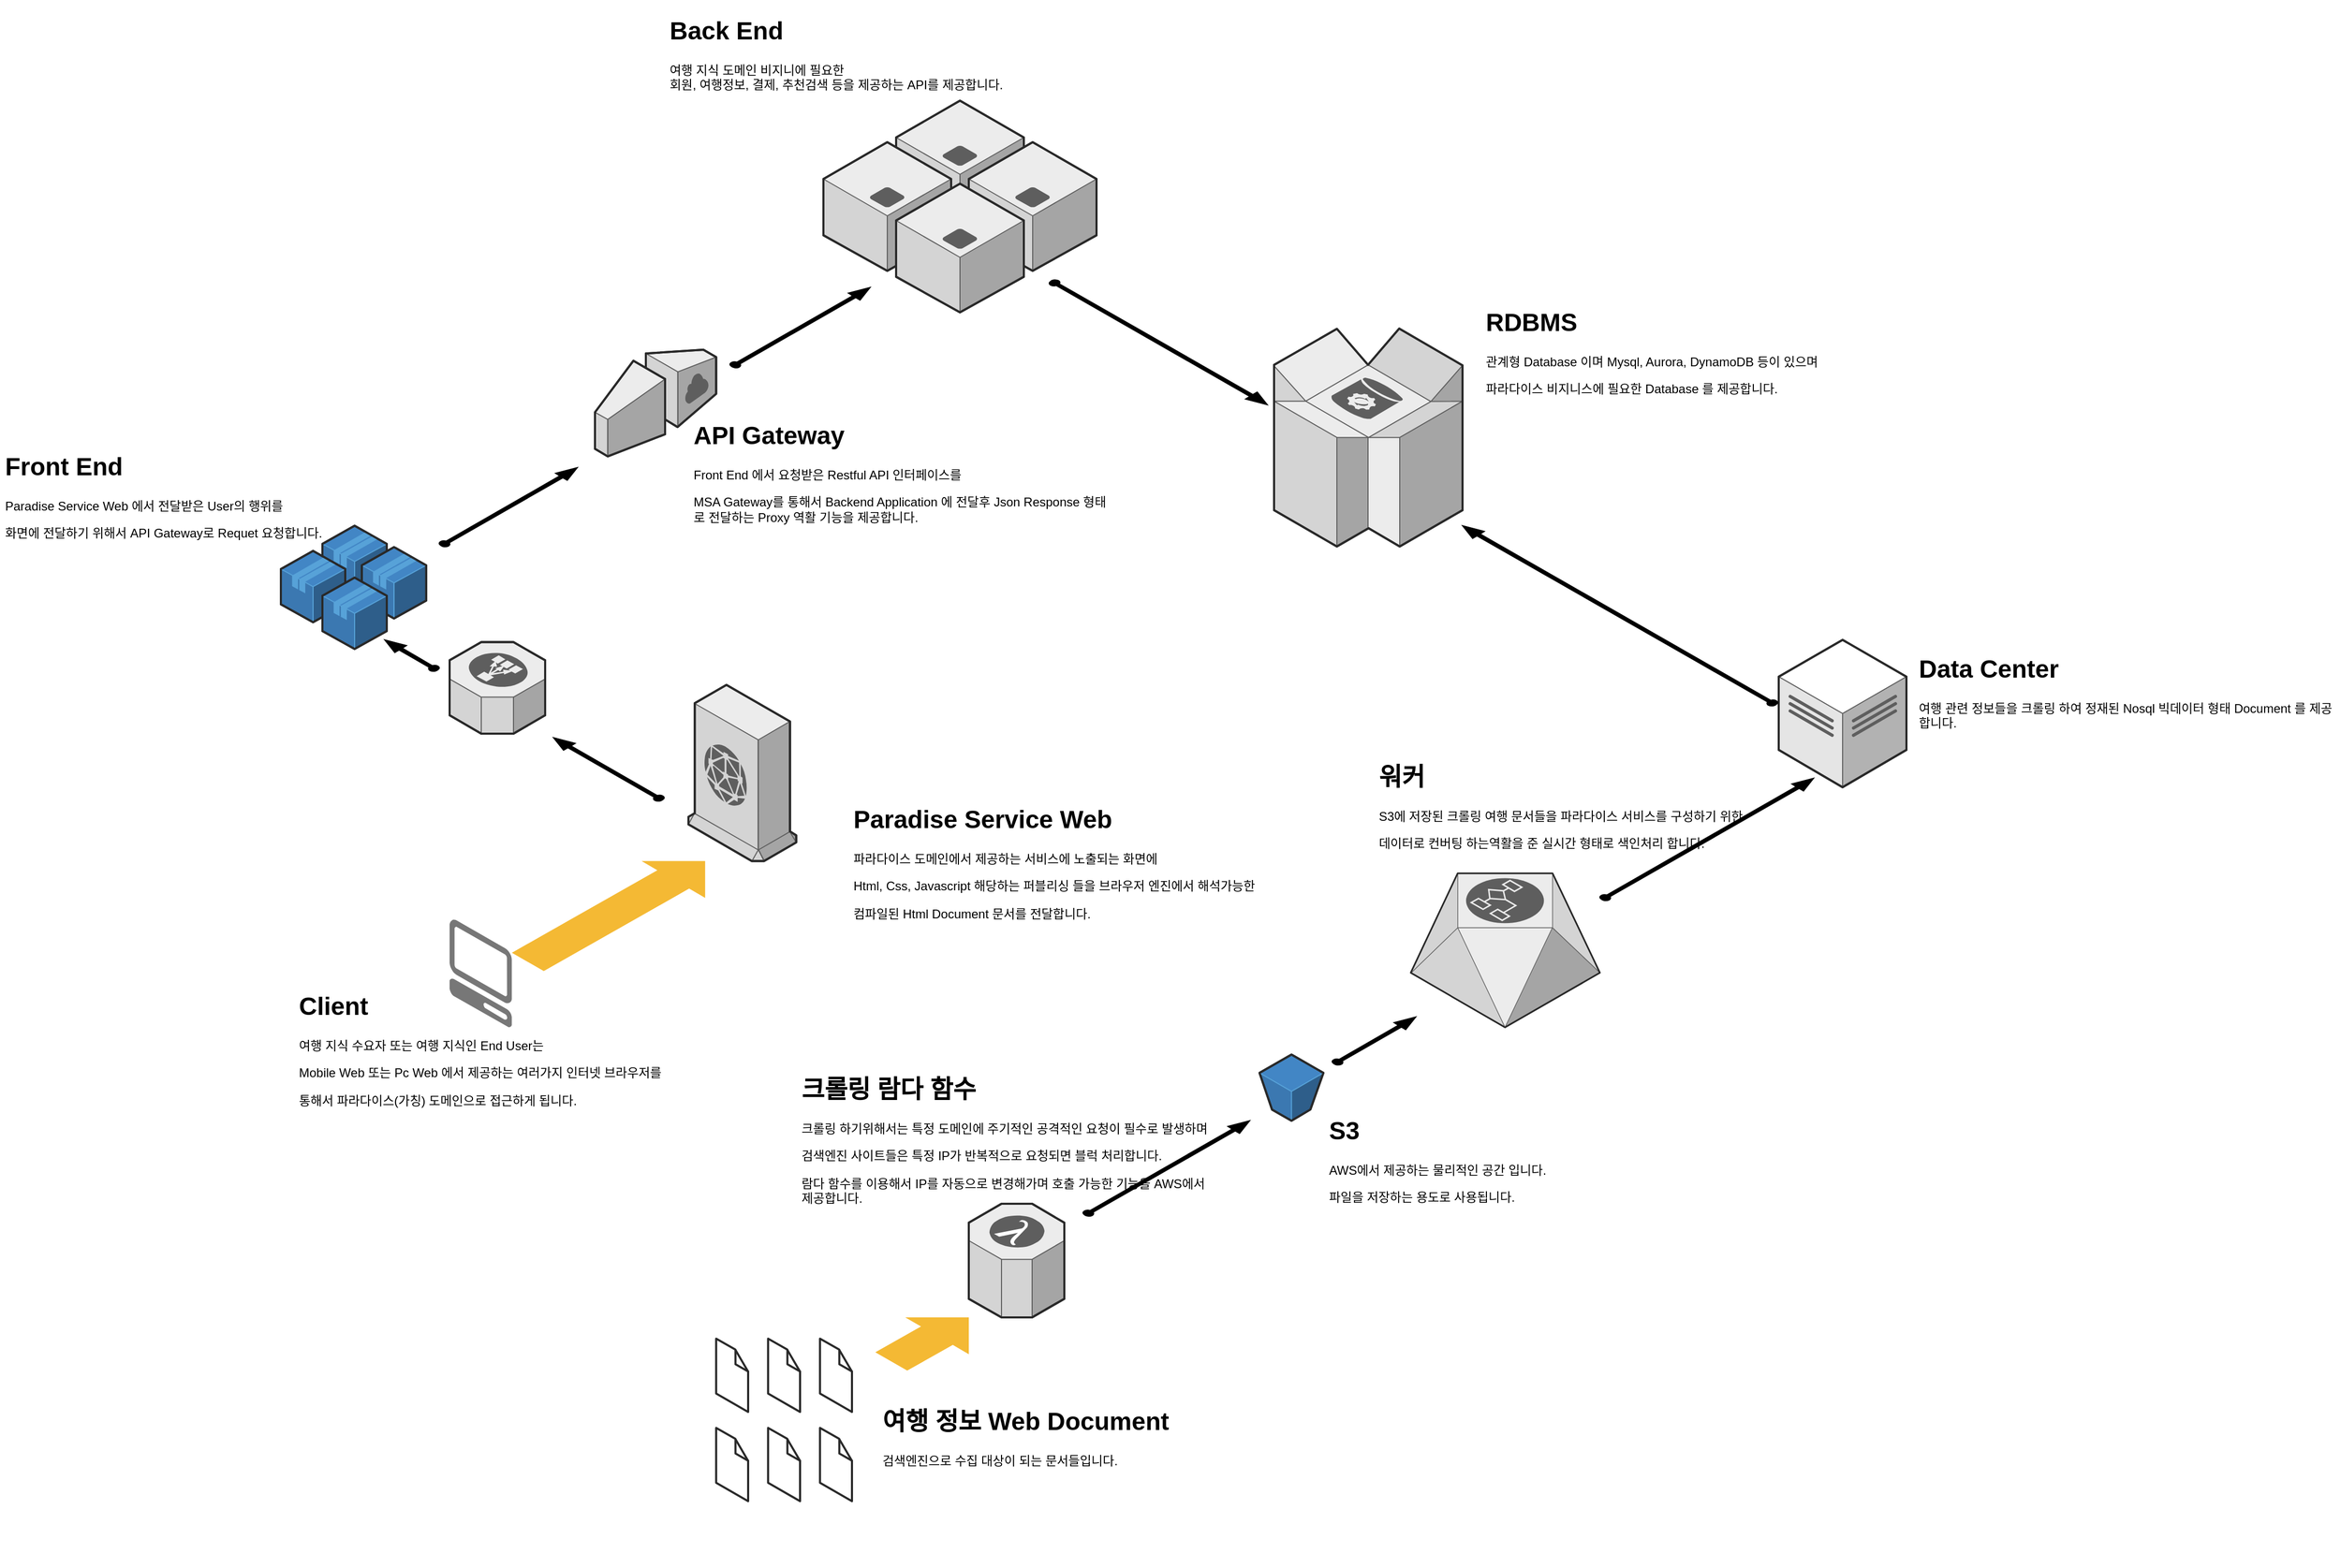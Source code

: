 <mxfile version="16.0.3" type="github">
  <diagram id="Z6NiFY0h-oDoV4ST4Vd7" name="Page-1">
    <mxGraphModel dx="2227" dy="1325" grid="1" gridSize="10" guides="1" tooltips="1" connect="1" arrows="1" fold="1" page="1" pageScale="1" pageWidth="2339" pageHeight="3300" math="0" shadow="0">
      <root>
        <mxCell id="0" />
        <mxCell id="1" parent="0" />
        <mxCell id="lUhxGxCZctTC5c8_h4Hy-3" value="" style="verticalLabelPosition=bottom;html=1;verticalAlign=top;strokeWidth=1;align=center;outlineConnect=0;dashed=0;outlineConnect=0;shape=mxgraph.aws3d.dataCenter;strokeColor=#5E5E5E;aspect=fixed;" vertex="1" parent="1">
          <mxGeometry x="1860" y="1006.6" width="123" height="142" as="geometry" />
        </mxCell>
        <mxCell id="lUhxGxCZctTC5c8_h4Hy-4" value="" style="verticalLabelPosition=bottom;html=1;verticalAlign=top;strokeWidth=1;align=center;outlineConnect=0;dashed=0;outlineConnect=0;shape=mxgraph.aws3d.file;aspect=fixed;strokeColor=#292929;" vertex="1" parent="1">
          <mxGeometry x="836.7" y="1680" width="30.8" height="70.6" as="geometry" />
        </mxCell>
        <mxCell id="lUhxGxCZctTC5c8_h4Hy-5" value="" style="verticalLabelPosition=bottom;html=1;verticalAlign=top;strokeWidth=1;align=center;outlineConnect=0;dashed=0;outlineConnect=0;shape=mxgraph.aws3d.file;aspect=fixed;strokeColor=#292929;" vertex="1" parent="1">
          <mxGeometry x="886.7" y="1680" width="30.8" height="70.6" as="geometry" />
        </mxCell>
        <mxCell id="lUhxGxCZctTC5c8_h4Hy-6" value="" style="verticalLabelPosition=bottom;html=1;verticalAlign=top;strokeWidth=1;align=center;outlineConnect=0;dashed=0;outlineConnect=0;shape=mxgraph.aws3d.file;aspect=fixed;strokeColor=#292929;" vertex="1" parent="1">
          <mxGeometry x="936.7" y="1680" width="30.8" height="70.6" as="geometry" />
        </mxCell>
        <mxCell id="lUhxGxCZctTC5c8_h4Hy-7" value="" style="verticalLabelPosition=bottom;html=1;verticalAlign=top;strokeWidth=1;align=center;outlineConnect=0;dashed=0;outlineConnect=0;shape=mxgraph.aws3d.file;aspect=fixed;strokeColor=#292929;" vertex="1" parent="1">
          <mxGeometry x="836.7" y="1766" width="30.8" height="70.6" as="geometry" />
        </mxCell>
        <mxCell id="lUhxGxCZctTC5c8_h4Hy-8" value="" style="verticalLabelPosition=bottom;html=1;verticalAlign=top;strokeWidth=1;align=center;outlineConnect=0;dashed=0;outlineConnect=0;shape=mxgraph.aws3d.file;aspect=fixed;strokeColor=#292929;" vertex="1" parent="1">
          <mxGeometry x="886.7" y="1766" width="30.8" height="70.6" as="geometry" />
        </mxCell>
        <mxCell id="lUhxGxCZctTC5c8_h4Hy-9" value="" style="verticalLabelPosition=bottom;html=1;verticalAlign=top;strokeWidth=1;align=center;outlineConnect=0;dashed=0;outlineConnect=0;shape=mxgraph.aws3d.file;aspect=fixed;strokeColor=#292929;" vertex="1" parent="1">
          <mxGeometry x="936.7" y="1766" width="30.8" height="70.6" as="geometry" />
        </mxCell>
        <mxCell id="lUhxGxCZctTC5c8_h4Hy-10" value="" style="verticalLabelPosition=bottom;html=1;verticalAlign=top;strokeWidth=1;align=center;outlineConnect=0;dashed=0;outlineConnect=0;shape=mxgraph.aws3d.client;aspect=fixed;strokeColor=none;fillColor=#777777;" vertex="1" parent="1">
          <mxGeometry x="580" y="1276" width="60" height="104" as="geometry" />
        </mxCell>
        <mxCell id="lUhxGxCZctTC5c8_h4Hy-11" value="" style="verticalLabelPosition=bottom;html=1;verticalAlign=top;strokeWidth=1;align=center;outlineConnect=0;dashed=0;outlineConnect=0;shape=mxgraph.aws3d.flatEdge;fillColor=#000000;aspect=fixed;" vertex="1" parent="1">
          <mxGeometry x="640" y="1219.8" width="186.09" height="106" as="geometry" />
        </mxCell>
        <mxCell id="lUhxGxCZctTC5c8_h4Hy-12" value="" style="verticalLabelPosition=bottom;html=1;verticalAlign=top;strokeWidth=1;align=center;outlineConnect=0;dashed=0;outlineConnect=0;shape=mxgraph.aws3d.internetGateway;fillColor=#ECECEC;strokeColor=#5E5E5E;aspect=fixed;rotation=0;" vertex="1" parent="1">
          <mxGeometry x="720" y="727" width="116.7" height="102.8" as="geometry" />
        </mxCell>
        <mxCell id="lUhxGxCZctTC5c8_h4Hy-13" value="" style="verticalLabelPosition=bottom;html=1;verticalAlign=top;strokeWidth=1;align=center;outlineConnect=0;dashed=0;outlineConnect=0;shape=mxgraph.aws3d.application_server;fillColor=#ECECEC;strokeColor=#5E5E5E;aspect=fixed;" vertex="1" parent="1">
          <mxGeometry x="1010" y="487" width="123" height="124" as="geometry" />
        </mxCell>
        <mxCell id="lUhxGxCZctTC5c8_h4Hy-14" value="" style="verticalLabelPosition=bottom;html=1;verticalAlign=top;strokeWidth=1;align=center;outlineConnect=0;dashed=0;outlineConnect=0;shape=mxgraph.aws3d.application_server;fillColor=#ECECEC;strokeColor=#5E5E5E;aspect=fixed;" vertex="1" parent="1">
          <mxGeometry x="940" y="527" width="123" height="124" as="geometry" />
        </mxCell>
        <mxCell id="lUhxGxCZctTC5c8_h4Hy-15" value="" style="verticalLabelPosition=bottom;html=1;verticalAlign=top;strokeWidth=1;align=center;outlineConnect=0;dashed=0;outlineConnect=0;shape=mxgraph.aws3d.application_server;fillColor=#ECECEC;strokeColor=#5E5E5E;aspect=fixed;" vertex="1" parent="1">
          <mxGeometry x="1080" y="527" width="123" height="124" as="geometry" />
        </mxCell>
        <mxCell id="lUhxGxCZctTC5c8_h4Hy-16" value="" style="verticalLabelPosition=bottom;html=1;verticalAlign=top;strokeWidth=1;align=center;outlineConnect=0;dashed=0;outlineConnect=0;shape=mxgraph.aws3d.application_server;fillColor=#ECECEC;strokeColor=#5E5E5E;aspect=fixed;" vertex="1" parent="1">
          <mxGeometry x="1010" y="567" width="123" height="124" as="geometry" />
        </mxCell>
        <mxCell id="lUhxGxCZctTC5c8_h4Hy-17" value="" style="verticalLabelPosition=bottom;html=1;verticalAlign=top;strokeWidth=1;align=center;outlineConnect=0;dashed=0;outlineConnect=0;shape=mxgraph.aws3d.arrowNE;fillColor=#000000;aspect=fixed;" vertex="1" parent="1">
          <mxGeometry x="850" y="667" width="135" height="77.14" as="geometry" />
        </mxCell>
        <mxCell id="lUhxGxCZctTC5c8_h4Hy-18" value="&lt;h1&gt;Client&lt;/h1&gt;&lt;p&gt;여행 지식 수요자&amp;nbsp;&lt;span&gt;또는&amp;nbsp;&lt;/span&gt;&lt;span&gt;여행 지식인 End User는&lt;/span&gt;&lt;/p&gt;&lt;p&gt;&lt;span&gt;Mobile Web 또는 Pc Web 에서 제공하는 여러가지 인터넷 브라우저를&lt;/span&gt;&lt;/p&gt;&lt;p&gt;&lt;span&gt;통해서 파라다이스(가칭) 도메인으로 접근하게 됩니다.&lt;/span&gt;&lt;/p&gt;" style="text;html=1;strokeColor=none;fillColor=none;spacing=5;spacingTop=-20;whiteSpace=wrap;overflow=hidden;rounded=0;" vertex="1" parent="1">
          <mxGeometry x="430.0" y="1340" width="380" height="270" as="geometry" />
        </mxCell>
        <mxCell id="lUhxGxCZctTC5c8_h4Hy-20" value="&lt;h1&gt;API Gateway&lt;/h1&gt;&lt;p&gt;Front End 에서 요청받은 Restful API 인터페이스를&amp;nbsp;&lt;/p&gt;&lt;p&gt;MSA Gateway를 통해서 Backend Application 에 전달후 Json Response 형태로 전달하는 Proxy 역활 기능을 제공합니다.&lt;/p&gt;" style="text;html=1;strokeColor=none;fillColor=none;spacing=5;spacingTop=-20;whiteSpace=wrap;overflow=hidden;rounded=0;" vertex="1" parent="1">
          <mxGeometry x="810" y="790" width="410" height="160" as="geometry" />
        </mxCell>
        <mxCell id="lUhxGxCZctTC5c8_h4Hy-21" value="" style="verticalLabelPosition=bottom;html=1;verticalAlign=top;strokeWidth=1;align=center;outlineConnect=0;dashed=0;outlineConnect=0;shape=mxgraph.aws3d.cloudfront;fillColor=#ECECEC;strokeColor=#5E5E5E;aspect=fixed;" vertex="1" parent="1">
          <mxGeometry x="810" y="1050" width="103.8" height="169.8" as="geometry" />
        </mxCell>
        <mxCell id="lUhxGxCZctTC5c8_h4Hy-37" value="" style="verticalLabelPosition=bottom;html=1;verticalAlign=top;strokeWidth=1;align=center;outlineConnect=0;dashed=0;outlineConnect=0;shape=mxgraph.aws3d.application;fillColor=#4286c5;strokeColor=#57A2D8;aspect=fixed;" vertex="1" parent="1">
          <mxGeometry x="457.5" y="896.6" width="62" height="68.8" as="geometry" />
        </mxCell>
        <mxCell id="lUhxGxCZctTC5c8_h4Hy-38" value="" style="verticalLabelPosition=bottom;html=1;verticalAlign=top;strokeWidth=1;align=center;outlineConnect=0;dashed=0;outlineConnect=0;shape=mxgraph.aws3d.application;fillColor=#4286c5;strokeColor=#57A2D8;aspect=fixed;" vertex="1" parent="1">
          <mxGeometry x="495.45" y="917.2" width="62" height="68.8" as="geometry" />
        </mxCell>
        <mxCell id="lUhxGxCZctTC5c8_h4Hy-39" value="" style="verticalLabelPosition=bottom;html=1;verticalAlign=top;strokeWidth=1;align=center;outlineConnect=0;dashed=0;outlineConnect=0;shape=mxgraph.aws3d.arrowNW;fillColor=#000000;aspect=fixed;" vertex="1" parent="1">
          <mxGeometry x="517.5" y="1006.6" width="52.5" height="30" as="geometry" />
        </mxCell>
        <mxCell id="lUhxGxCZctTC5c8_h4Hy-40" value="" style="verticalLabelPosition=bottom;html=1;verticalAlign=top;strokeWidth=1;align=center;outlineConnect=0;dashed=0;outlineConnect=0;shape=mxgraph.aws3d.arrowNE;fillColor=#000000;aspect=fixed;" vertex="1" parent="1">
          <mxGeometry x="570" y="840.6" width="133" height="76" as="geometry" />
        </mxCell>
        <mxCell id="lUhxGxCZctTC5c8_h4Hy-41" value="" style="verticalLabelPosition=bottom;html=1;verticalAlign=top;strokeWidth=1;align=center;outlineConnect=0;dashed=0;outlineConnect=0;shape=mxgraph.aws3d.application;fillColor=#4286c5;strokeColor=#57A2D8;aspect=fixed;" vertex="1" parent="1">
          <mxGeometry x="417.5" y="920.82" width="62" height="68.8" as="geometry" />
        </mxCell>
        <mxCell id="lUhxGxCZctTC5c8_h4Hy-42" value="" style="verticalLabelPosition=bottom;html=1;verticalAlign=top;strokeWidth=1;align=center;outlineConnect=0;dashed=0;outlineConnect=0;shape=mxgraph.aws3d.application;fillColor=#4286c5;strokeColor=#57A2D8;aspect=fixed;" vertex="1" parent="1">
          <mxGeometry x="457.5" y="946.6" width="62" height="68.8" as="geometry" />
        </mxCell>
        <mxCell id="lUhxGxCZctTC5c8_h4Hy-43" value="&lt;h1&gt;Front End&lt;/h1&gt;&lt;p&gt;Paradise Service Web 에서 전달받은 User의 행위를&amp;nbsp;&lt;/p&gt;&lt;p&gt;화면에 전달하기 위해서 API Gateway로 Requet 요청합니다.&lt;/p&gt;" style="text;html=1;strokeColor=none;fillColor=none;spacing=5;spacingTop=-20;whiteSpace=wrap;overflow=hidden;rounded=0;" vertex="1" parent="1">
          <mxGeometry x="147.45" y="820" width="410" height="160" as="geometry" />
        </mxCell>
        <mxCell id="lUhxGxCZctTC5c8_h4Hy-44" value="&lt;h1&gt;Back End&lt;/h1&gt;&lt;p&gt;여행 지식 도메인 비지니에 필요한&amp;nbsp;&lt;br&gt;회원, 여행정보, 결제, 추천검색 등을 제공하는 API를 제공합니다.&lt;/p&gt;" style="text;html=1;strokeColor=none;fillColor=none;spacing=5;spacingTop=-20;whiteSpace=wrap;overflow=hidden;rounded=0;" vertex="1" parent="1">
          <mxGeometry x="786.63" y="400" width="410" height="160" as="geometry" />
        </mxCell>
        <mxCell id="lUhxGxCZctTC5c8_h4Hy-45" value="&lt;h1&gt;Paradise Service Web&lt;/h1&gt;&lt;p&gt;파라다이스 도메인에서 제공하는 서비스에 노출되는 화면에&amp;nbsp;&lt;/p&gt;&lt;p&gt;Html, Css, Javascript 해당하는 퍼블리싱 들을 브라우저 엔진에서 해석가능한&amp;nbsp;&lt;/p&gt;&lt;p&gt;컴파일된 Html Document 문서를 전달합니다.&lt;/p&gt;" style="text;html=1;strokeColor=none;fillColor=none;spacing=5;spacingTop=-20;whiteSpace=wrap;overflow=hidden;rounded=0;" vertex="1" parent="1">
          <mxGeometry x="964" y="1160" width="410" height="160" as="geometry" />
        </mxCell>
        <mxCell id="lUhxGxCZctTC5c8_h4Hy-46" value="" style="verticalLabelPosition=bottom;html=1;verticalAlign=top;strokeWidth=1;align=center;outlineConnect=0;dashed=0;outlineConnect=0;shape=mxgraph.aws3d.s3Bucket;fillColor=#4286c5;strokeColor=#57A2D8;aspect=fixed;" vertex="1" parent="1">
          <mxGeometry x="1360" y="1406.2" width="61.5" height="63.8" as="geometry" />
        </mxCell>
        <mxCell id="lUhxGxCZctTC5c8_h4Hy-47" value="" style="verticalLabelPosition=bottom;html=1;verticalAlign=top;strokeWidth=1;align=center;outlineConnect=0;dashed=0;outlineConnect=0;shape=mxgraph.aws3d.lambda;fillColor=#ECECEC;strokeColor=#5E5E5E;aspect=fixed;" vertex="1" parent="1">
          <mxGeometry x="1080" y="1550" width="92" height="109.5" as="geometry" />
        </mxCell>
        <mxCell id="lUhxGxCZctTC5c8_h4Hy-48" value="" style="verticalLabelPosition=bottom;html=1;verticalAlign=top;strokeWidth=1;align=center;outlineConnect=0;dashed=0;outlineConnect=0;shape=mxgraph.aws3d.elasticLoadBalancing;fillColor=#ECECEC;strokeColor=#5E5E5E;aspect=fixed;" vertex="1" parent="1">
          <mxGeometry x="580" y="1008.8" width="92" height="88.17" as="geometry" />
        </mxCell>
        <mxCell id="lUhxGxCZctTC5c8_h4Hy-49" value="" style="verticalLabelPosition=bottom;html=1;verticalAlign=top;strokeWidth=1;align=center;outlineConnect=0;dashed=0;outlineConnect=0;shape=mxgraph.aws3d.arrowNW;fillColor=#000000;aspect=fixed;" vertex="1" parent="1">
          <mxGeometry x="680" y="1100.81" width="106.63" height="60.93" as="geometry" />
        </mxCell>
        <mxCell id="lUhxGxCZctTC5c8_h4Hy-50" value="" style="verticalLabelPosition=bottom;html=1;verticalAlign=top;strokeWidth=1;align=center;outlineConnect=0;dashed=0;outlineConnect=0;shape=mxgraph.aws3d.flatEdge;fillColor=#000000;aspect=fixed;" vertex="1" parent="1">
          <mxGeometry x="990" y="1659.5" width="90" height="51.27" as="geometry" />
        </mxCell>
        <mxCell id="lUhxGxCZctTC5c8_h4Hy-51" value="" style="verticalLabelPosition=bottom;html=1;verticalAlign=top;strokeWidth=1;align=center;outlineConnect=0;dashed=0;outlineConnect=0;shape=mxgraph.aws3d.workflowService;fillColor=#ECECEC;strokeColor=#5E5E5E;aspect=fixed;" vertex="1" parent="1">
          <mxGeometry x="1505.6" y="1231.6" width="182.2" height="148.4" as="geometry" />
        </mxCell>
        <mxCell id="lUhxGxCZctTC5c8_h4Hy-52" value="" style="verticalLabelPosition=bottom;html=1;verticalAlign=top;strokeWidth=1;align=center;outlineConnect=0;dashed=0;outlineConnect=0;shape=mxgraph.aws3d.arrowNE;fillColor=#000000;aspect=fixed;" vertex="1" parent="1">
          <mxGeometry x="1430" y="1370" width="80.5" height="46" as="geometry" />
        </mxCell>
        <mxCell id="lUhxGxCZctTC5c8_h4Hy-53" value="" style="verticalLabelPosition=bottom;html=1;verticalAlign=top;strokeWidth=1;align=center;outlineConnect=0;dashed=0;outlineConnect=0;shape=mxgraph.aws3d.arrowNE;fillColor=#000000;aspect=fixed;" vertex="1" parent="1">
          <mxGeometry x="1687.8" y="1140" width="205.8" height="117.6" as="geometry" />
        </mxCell>
        <mxCell id="lUhxGxCZctTC5c8_h4Hy-54" value="" style="verticalLabelPosition=bottom;html=1;verticalAlign=top;strokeWidth=1;align=center;outlineConnect=0;dashed=0;outlineConnect=0;shape=mxgraph.aws3d.dynamoDb;fillColor=#ECECEC;strokeColor=#5E5E5E;aspect=fixed;" vertex="1" parent="1">
          <mxGeometry x="1374" y="706.6" width="181.5" height="210" as="geometry" />
        </mxCell>
        <mxCell id="lUhxGxCZctTC5c8_h4Hy-56" value="" style="verticalLabelPosition=bottom;html=1;verticalAlign=top;strokeWidth=1;align=center;outlineConnect=0;dashed=0;outlineConnect=0;shape=mxgraph.aws3d.arrowSE;fillColor=#000000;aspect=fixed;" vertex="1" parent="1">
          <mxGeometry x="1157.5" y="660" width="210" height="120" as="geometry" />
        </mxCell>
        <mxCell id="lUhxGxCZctTC5c8_h4Hy-57" value="" style="verticalLabelPosition=bottom;html=1;verticalAlign=top;strokeWidth=1;align=center;outlineConnect=0;dashed=0;outlineConnect=0;shape=mxgraph.aws3d.arrowNW;fillColor=#000000;aspect=fixed;" vertex="1" parent="1">
          <mxGeometry x="1555.5" y="896.6" width="303.45" height="173.4" as="geometry" />
        </mxCell>
        <mxCell id="lUhxGxCZctTC5c8_h4Hy-58" value="" style="verticalLabelPosition=bottom;html=1;verticalAlign=top;strokeWidth=1;align=center;outlineConnect=0;dashed=0;outlineConnect=0;shape=mxgraph.aws3d.arrowNE;fillColor=#000000;aspect=fixed;" vertex="1" parent="1">
          <mxGeometry x="1190" y="1470" width="160.5" height="91.71" as="geometry" />
        </mxCell>
        <mxCell id="lUhxGxCZctTC5c8_h4Hy-59" value="&lt;h1&gt;RDBMS&lt;/h1&gt;&lt;p&gt;관계형 Database 이며 Mysql, Aurora, DynamoDB 등이 있으며&lt;/p&gt;&lt;p&gt;파라다이스 비지니스에 필요한 Database 를 제공합니다.&lt;/p&gt;" style="text;html=1;strokeColor=none;fillColor=none;spacing=5;spacingTop=-20;whiteSpace=wrap;overflow=hidden;rounded=0;" vertex="1" parent="1">
          <mxGeometry x="1573" y="680.6" width="410" height="160" as="geometry" />
        </mxCell>
        <mxCell id="lUhxGxCZctTC5c8_h4Hy-60" value="&lt;h1&gt;Data Center&lt;/h1&gt;&lt;p&gt;여행 관련 정보들을 크롤링 하여 정재된 Nosql 빅데이터 형태 Document 를 제공합니다.&lt;/p&gt;&lt;p&gt;&lt;br&gt;&lt;/p&gt;&lt;p&gt;&lt;br&gt;&lt;/p&gt;" style="text;html=1;strokeColor=none;fillColor=none;spacing=5;spacingTop=-20;whiteSpace=wrap;overflow=hidden;rounded=0;" vertex="1" parent="1">
          <mxGeometry x="1990" y="1015.4" width="410" height="160" as="geometry" />
        </mxCell>
        <mxCell id="lUhxGxCZctTC5c8_h4Hy-61" value="&lt;h1&gt;여행 정보 Web Document&lt;/h1&gt;&lt;p&gt;검색엔진으로 수집 대상이 되는 문서들입니다.&lt;/p&gt;&lt;p&gt;&lt;br&gt;&lt;/p&gt;&lt;p&gt;&lt;br&gt;&lt;/p&gt;" style="text;html=1;strokeColor=none;fillColor=none;spacing=5;spacingTop=-20;whiteSpace=wrap;overflow=hidden;rounded=0;" vertex="1" parent="1">
          <mxGeometry x="992.25" y="1740" width="410" height="160" as="geometry" />
        </mxCell>
        <mxCell id="lUhxGxCZctTC5c8_h4Hy-62" value="&lt;h1&gt;크롤링 람다 함수&lt;/h1&gt;&lt;p&gt;크롤링 하기위해서는 특정 도메인에 주기적인 공격적인 요청이 필수로 발생하며&lt;/p&gt;&lt;p&gt;검색엔진 사이트들은 특정 IP가 반복적으로 요청되면 블럭 처리합니다.&lt;/p&gt;&lt;p&gt;람다 함수를 이용해서 IP를 자동으로 변경해가며 호출 가능한 기능을 AWS에서 제공합니다.&lt;/p&gt;&lt;p&gt;&lt;br&gt;&lt;/p&gt;&lt;p&gt;&lt;br&gt;&lt;/p&gt;" style="text;html=1;strokeColor=none;fillColor=none;spacing=5;spacingTop=-20;whiteSpace=wrap;overflow=hidden;rounded=0;" vertex="1" parent="1">
          <mxGeometry x="913.8" y="1420" width="410" height="160" as="geometry" />
        </mxCell>
        <mxCell id="lUhxGxCZctTC5c8_h4Hy-63" value="&lt;h1&gt;S3&lt;/h1&gt;&lt;p&gt;AWS에서 제공하는 물리적인 공간 입니다.&lt;/p&gt;&lt;p&gt;파일을 저장하는 용도로 사용됩니다.&lt;/p&gt;&lt;p&gt;&lt;br&gt;&lt;/p&gt;&lt;p&gt;&lt;br&gt;&lt;/p&gt;" style="text;html=1;strokeColor=none;fillColor=none;spacing=5;spacingTop=-20;whiteSpace=wrap;overflow=hidden;rounded=0;" vertex="1" parent="1">
          <mxGeometry x="1421.5" y="1460" width="410" height="160" as="geometry" />
        </mxCell>
        <mxCell id="lUhxGxCZctTC5c8_h4Hy-64" value="&lt;h1&gt;워커&lt;/h1&gt;&lt;p&gt;S3에 저장된 크롤링 여행 문서들을 파라다이스 서비스를 구성하기 위한&lt;/p&gt;&lt;p&gt;데이터로 컨버팅 하는역활을 준 실시간 형태로 색인처리 합니다.&lt;/p&gt;&lt;p&gt;&lt;br&gt;&lt;/p&gt;" style="text;html=1;strokeColor=none;fillColor=none;spacing=5;spacingTop=-20;whiteSpace=wrap;overflow=hidden;rounded=0;" vertex="1" parent="1">
          <mxGeometry x="1470" y="1118.8" width="410" height="160" as="geometry" />
        </mxCell>
      </root>
    </mxGraphModel>
  </diagram>
</mxfile>
